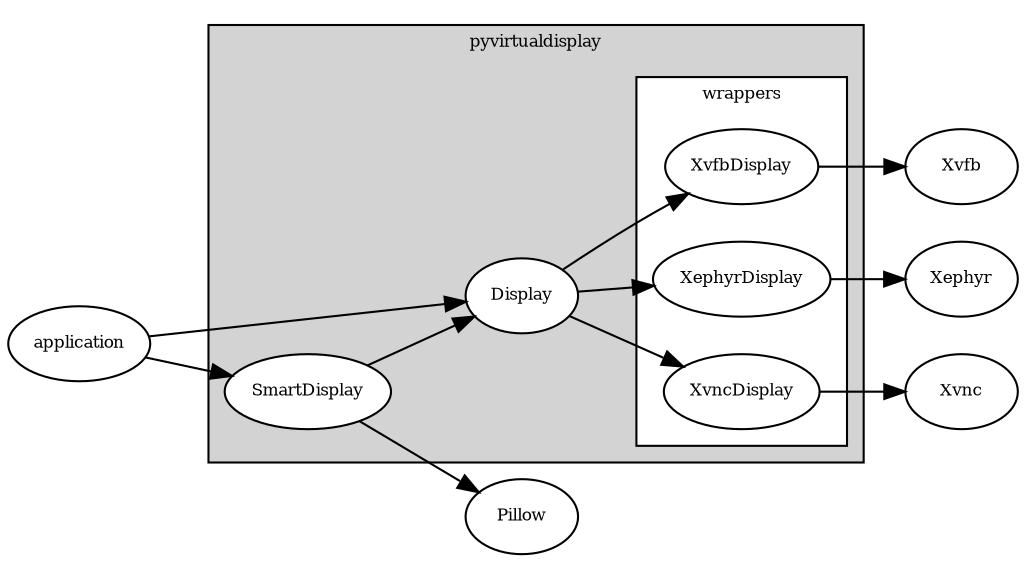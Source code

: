 digraph G {
    rankdir=LR;
    node [fontsize=8,style=filled, fillcolor=white];
    fontsize=8;

    subgraph cluster_0 {
        label = "pyvirtualdisplay";
        style=filled;
        subgraph cluster_2 {
            style=filled;
            fillcolor=white;
            label = "wrappers";

            XvfbDisplay;
            XephyrDisplay;
            XvncDisplay;
        }
        Display -> XvfbDisplay;
        Display -> XephyrDisplay;
        Display -> XvncDisplay;
        SmartDisplay -> Display
    }
    XvfbDisplay -> Xvfb;
    XephyrDisplay -> Xephyr;
    XvncDisplay -> Xvnc;

    application -> Display;
    application -> SmartDisplay;

	SmartDisplay -> Pillow;
	
}
